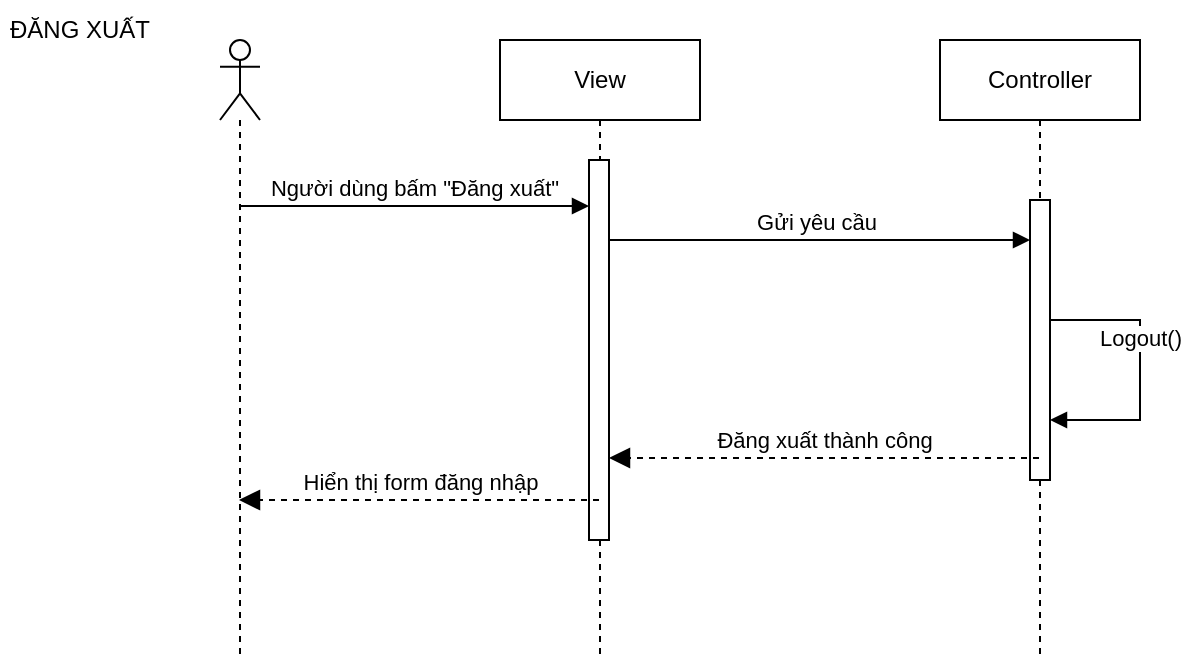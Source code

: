 <mxfile version="16.5.1" type="device"><diagram id="CZlzlKxdy7pOYn6566OU" name="Page-1"><mxGraphModel dx="1038" dy="641" grid="1" gridSize="10" guides="1" tooltips="1" connect="1" arrows="1" fold="1" page="1" pageScale="1" pageWidth="1654" pageHeight="2336" math="0" shadow="0"><root><mxCell id="0"/><mxCell id="1" parent="0"/><mxCell id="vjpfbbeKhXaZLkuyGO_x-1" value="" style="shape=umlLifeline;participant=umlActor;perimeter=lifelinePerimeter;whiteSpace=wrap;html=1;container=1;collapsible=0;recursiveResize=0;verticalAlign=top;spacingTop=36;outlineConnect=0;" parent="1" vertex="1"><mxGeometry x="130" y="50" width="20" height="310" as="geometry"/></mxCell><mxCell id="vjpfbbeKhXaZLkuyGO_x-2" value="View" style="shape=umlLifeline;perimeter=lifelinePerimeter;whiteSpace=wrap;html=1;container=1;collapsible=0;recursiveResize=0;outlineConnect=0;" parent="1" vertex="1"><mxGeometry x="270" y="50" width="100" height="310" as="geometry"/></mxCell><mxCell id="vjpfbbeKhXaZLkuyGO_x-8" value="Gửi yêu cầu" style="html=1;verticalAlign=bottom;endArrow=block;rounded=0;" parent="vjpfbbeKhXaZLkuyGO_x-2" target="7mDg1uEa15upnJDiVvEc-2" edge="1"><mxGeometry width="80" relative="1" as="geometry"><mxPoint x="50" y="100" as="sourcePoint"/><mxPoint x="130" y="100" as="targetPoint"/></mxGeometry></mxCell><mxCell id="7mDg1uEa15upnJDiVvEc-1" value="" style="html=1;points=[];perimeter=orthogonalPerimeter;" vertex="1" parent="vjpfbbeKhXaZLkuyGO_x-2"><mxGeometry x="44.5" y="60" width="10" height="190" as="geometry"/></mxCell><mxCell id="vjpfbbeKhXaZLkuyGO_x-5" value="Controller" style="shape=umlLifeline;perimeter=lifelinePerimeter;whiteSpace=wrap;html=1;container=1;collapsible=0;recursiveResize=0;outlineConnect=0;" parent="1" vertex="1"><mxGeometry x="490" y="50" width="100" height="310" as="geometry"/></mxCell><mxCell id="vjpfbbeKhXaZLkuyGO_x-9" value="Logout()" style="html=1;verticalAlign=bottom;endArrow=block;rounded=0;edgeStyle=orthogonalEdgeStyle;" parent="vjpfbbeKhXaZLkuyGO_x-5" target="7mDg1uEa15upnJDiVvEc-2" edge="1"><mxGeometry width="80" relative="1" as="geometry"><mxPoint x="50" y="130" as="sourcePoint"/><mxPoint x="130" y="130" as="targetPoint"/><Array as="points"><mxPoint x="50" y="140"/><mxPoint x="100" y="140"/><mxPoint x="100" y="190"/></Array></mxGeometry></mxCell><mxCell id="7mDg1uEa15upnJDiVvEc-2" value="" style="html=1;points=[];perimeter=orthogonalPerimeter;" vertex="1" parent="vjpfbbeKhXaZLkuyGO_x-5"><mxGeometry x="45" y="80" width="10" height="140" as="geometry"/></mxCell><mxCell id="vjpfbbeKhXaZLkuyGO_x-6" value="Người dùng bấm &quot;Đăng xuất&quot;" style="html=1;verticalAlign=bottom;endArrow=block;rounded=0;" parent="1" edge="1" target="7mDg1uEa15upnJDiVvEc-1"><mxGeometry width="80" relative="1" as="geometry"><mxPoint x="139.5" y="133" as="sourcePoint"/><mxPoint x="319.5" y="133" as="targetPoint"/></mxGeometry></mxCell><mxCell id="vjpfbbeKhXaZLkuyGO_x-10" value="Đăng xuất thành công" style="html=1;verticalAlign=bottom;endArrow=block;dashed=1;endSize=8;rounded=0;endFill=1;" parent="1" edge="1" target="7mDg1uEa15upnJDiVvEc-1"><mxGeometry relative="1" as="geometry"><mxPoint x="539.5" y="259" as="sourcePoint"/><mxPoint x="319.5" y="259" as="targetPoint"/></mxGeometry></mxCell><mxCell id="vjpfbbeKhXaZLkuyGO_x-11" value="Hiển thị form đăng nhập" style="html=1;verticalAlign=bottom;endArrow=block;dashed=1;endSize=8;rounded=0;endFill=1;" parent="1" edge="1"><mxGeometry relative="1" as="geometry"><mxPoint x="319.5" y="280" as="sourcePoint"/><mxPoint x="139.5" y="280" as="targetPoint"/></mxGeometry></mxCell><mxCell id="vjpfbbeKhXaZLkuyGO_x-13" value="ĐĂNG XUẤT" style="text;html=1;strokeColor=none;fillColor=none;align=center;verticalAlign=middle;whiteSpace=wrap;rounded=0;" parent="1" vertex="1"><mxGeometry x="20" y="30" width="80" height="30" as="geometry"/></mxCell></root></mxGraphModel></diagram></mxfile>